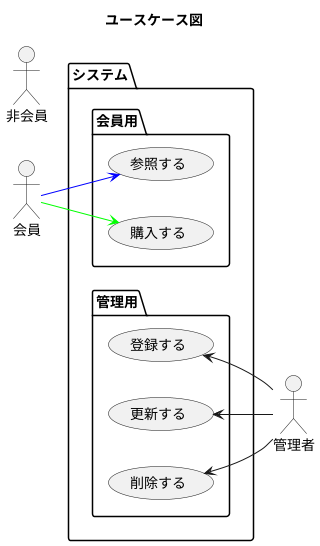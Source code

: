 @startuml
title ユースケース図

left to right direction
' top to bottom direction

'skinparam handwritten true
'skinparam backgroundColor pink

actor :管理者: as admin
actor :会員: as user
actor :非会員: as nonuser

package "システム" as system {

  package "会員用" {
    user -[#0000FF]-> (参照する)
    user -[#00FF00]-> (購入する)
  }

  package "管理用" as site {
    usecase (登録する) as insert
    usecase (更新する) as update
    usecase (削除する) as delete

    'admin ---> insert
    'admin ---> update
    'admin ---> delete
    insert <-- admin
    update <-- admin
    delete <-- admin
  }

}

@enduml